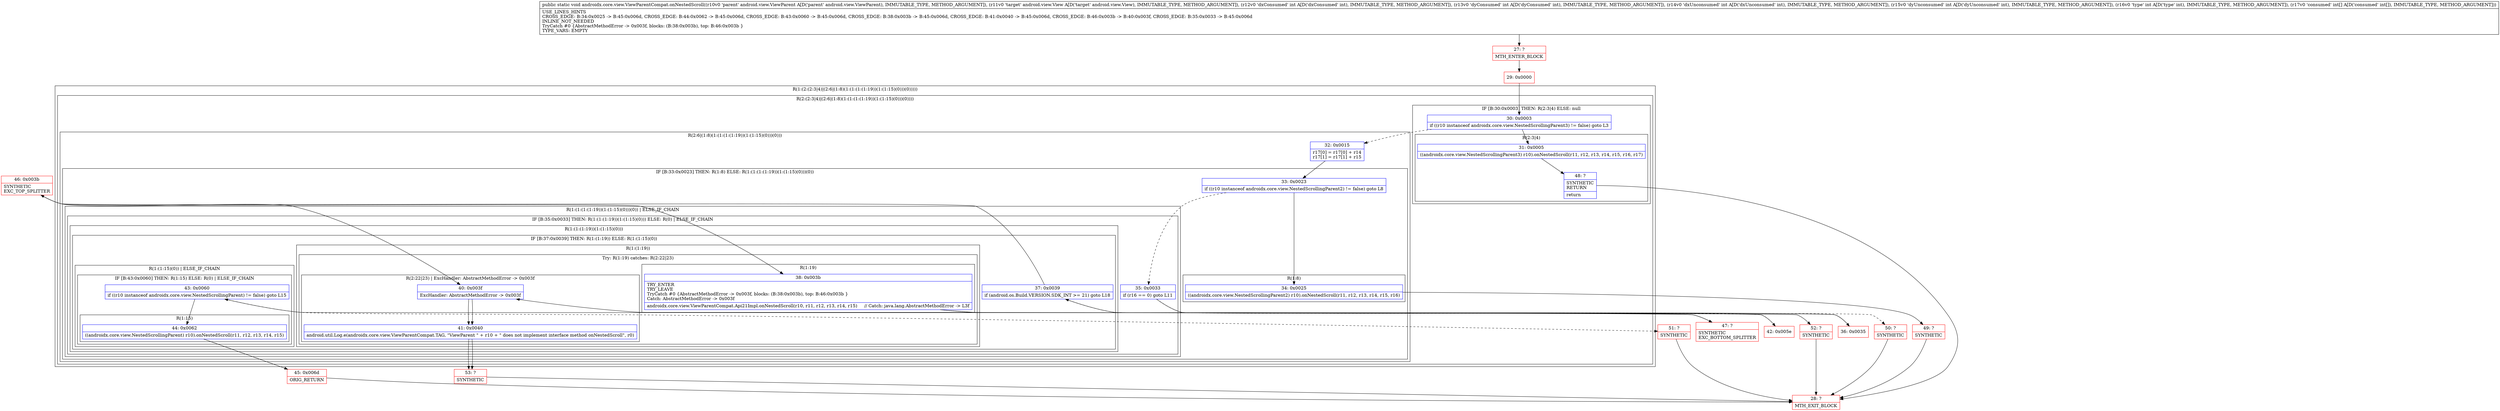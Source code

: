 digraph "CFG forandroidx.core.view.ViewParentCompat.onNestedScroll(Landroid\/view\/ViewParent;Landroid\/view\/View;IIIII[I)V" {
subgraph cluster_Region_252193962 {
label = "R(1:(2:(2:3|4)|(2:6|(1:8)(1:(1:(1:(1:19))(1:(1:15)(0)))(0)))))";
node [shape=record,color=blue];
subgraph cluster_Region_1328841882 {
label = "R(2:(2:3|4)|(2:6|(1:8)(1:(1:(1:(1:19))(1:(1:15)(0)))(0))))";
node [shape=record,color=blue];
subgraph cluster_IfRegion_1378568882 {
label = "IF [B:30:0x0003] THEN: R(2:3|4) ELSE: null";
node [shape=record,color=blue];
Node_30 [shape=record,label="{30\:\ 0x0003|if ((r10 instanceof androidx.core.view.NestedScrollingParent3) != false) goto L3\l}"];
subgraph cluster_Region_610508101 {
label = "R(2:3|4)";
node [shape=record,color=blue];
Node_31 [shape=record,label="{31\:\ 0x0005|((androidx.core.view.NestedScrollingParent3) r10).onNestedScroll(r11, r12, r13, r14, r15, r16, r17)\l}"];
Node_48 [shape=record,label="{48\:\ ?|SYNTHETIC\lRETURN\l|return\l}"];
}
}
subgraph cluster_Region_1791002655 {
label = "R(2:6|(1:8)(1:(1:(1:(1:19))(1:(1:15)(0)))(0)))";
node [shape=record,color=blue];
Node_32 [shape=record,label="{32\:\ 0x0015|r17[0] = r17[0] + r14\lr17[1] = r17[1] + r15\l}"];
subgraph cluster_IfRegion_29086089 {
label = "IF [B:33:0x0023] THEN: R(1:8) ELSE: R(1:(1:(1:(1:19))(1:(1:15)(0)))(0))";
node [shape=record,color=blue];
Node_33 [shape=record,label="{33\:\ 0x0023|if ((r10 instanceof androidx.core.view.NestedScrollingParent2) != false) goto L8\l}"];
subgraph cluster_Region_156067286 {
label = "R(1:8)";
node [shape=record,color=blue];
Node_34 [shape=record,label="{34\:\ 0x0025|((androidx.core.view.NestedScrollingParent2) r10).onNestedScroll(r11, r12, r13, r14, r15, r16)\l}"];
}
subgraph cluster_Region_838621199 {
label = "R(1:(1:(1:(1:19))(1:(1:15)(0)))(0)) | ELSE_IF_CHAIN\l";
node [shape=record,color=blue];
subgraph cluster_IfRegion_1603448415 {
label = "IF [B:35:0x0033] THEN: R(1:(1:(1:19))(1:(1:15)(0))) ELSE: R(0) | ELSE_IF_CHAIN\l";
node [shape=record,color=blue];
Node_35 [shape=record,label="{35\:\ 0x0033|if (r16 == 0) goto L11\l}"];
subgraph cluster_Region_16391101 {
label = "R(1:(1:(1:19))(1:(1:15)(0)))";
node [shape=record,color=blue];
subgraph cluster_IfRegion_1660665249 {
label = "IF [B:37:0x0039] THEN: R(1:(1:19)) ELSE: R(1:(1:15)(0))";
node [shape=record,color=blue];
Node_37 [shape=record,label="{37\:\ 0x0039|if (android.os.Build.VERSION.SDK_INT \>= 21) goto L18\l}"];
subgraph cluster_Region_823442897 {
label = "R(1:(1:19))";
node [shape=record,color=blue];
subgraph cluster_TryCatchRegion_2076052986 {
label = "Try: R(1:19) catches: R(2:22|23)";
node [shape=record,color=blue];
subgraph cluster_Region_734648003 {
label = "R(1:19)";
node [shape=record,color=blue];
Node_38 [shape=record,label="{38\:\ 0x003b|TRY_ENTER\lTRY_LEAVE\lTryCatch #0 \{AbstractMethodError \-\> 0x003f, blocks: (B:38:0x003b), top: B:46:0x003b \}\lCatch: AbstractMethodError \-\> 0x003f\l|androidx.core.view.ViewParentCompat.Api21Impl.onNestedScroll(r10, r11, r12, r13, r14, r15)     \/\/ Catch: java.lang.AbstractMethodError \-\> L3f\l}"];
}
subgraph cluster_Region_350253230 {
label = "R(2:22|23) | ExcHandler: AbstractMethodError \-\> 0x003f\l";
node [shape=record,color=blue];
Node_40 [shape=record,label="{40\:\ 0x003f|ExcHandler: AbstractMethodError \-\> 0x003f\l}"];
Node_41 [shape=record,label="{41\:\ 0x0040|android.util.Log.e(androidx.core.view.ViewParentCompat.TAG, \"ViewParent \" + r10 + \" does not implement interface method onNestedScroll\", r0)\l}"];
}
}
}
subgraph cluster_Region_9354710 {
label = "R(1:(1:15)(0)) | ELSE_IF_CHAIN\l";
node [shape=record,color=blue];
subgraph cluster_IfRegion_198484448 {
label = "IF [B:43:0x0060] THEN: R(1:15) ELSE: R(0) | ELSE_IF_CHAIN\l";
node [shape=record,color=blue];
Node_43 [shape=record,label="{43\:\ 0x0060|if ((r10 instanceof androidx.core.view.NestedScrollingParent) != false) goto L15\l}"];
subgraph cluster_Region_1858998679 {
label = "R(1:15)";
node [shape=record,color=blue];
Node_44 [shape=record,label="{44\:\ 0x0062|((androidx.core.view.NestedScrollingParent) r10).onNestedScroll(r11, r12, r13, r14, r15)\l}"];
}
subgraph cluster_Region_2042395104 {
label = "R(0)";
node [shape=record,color=blue];
}
}
}
}
}
subgraph cluster_Region_204020492 {
label = "R(0)";
node [shape=record,color=blue];
}
}
}
}
}
}
}
subgraph cluster_Region_350253230 {
label = "R(2:22|23) | ExcHandler: AbstractMethodError \-\> 0x003f\l";
node [shape=record,color=blue];
Node_40 [shape=record,label="{40\:\ 0x003f|ExcHandler: AbstractMethodError \-\> 0x003f\l}"];
Node_41 [shape=record,label="{41\:\ 0x0040|android.util.Log.e(androidx.core.view.ViewParentCompat.TAG, \"ViewParent \" + r10 + \" does not implement interface method onNestedScroll\", r0)\l}"];
}
Node_27 [shape=record,color=red,label="{27\:\ ?|MTH_ENTER_BLOCK\l}"];
Node_29 [shape=record,color=red,label="{29\:\ 0x0000}"];
Node_28 [shape=record,color=red,label="{28\:\ ?|MTH_EXIT_BLOCK\l}"];
Node_49 [shape=record,color=red,label="{49\:\ ?|SYNTHETIC\l}"];
Node_36 [shape=record,color=red,label="{36\:\ 0x0035}"];
Node_42 [shape=record,color=red,label="{42\:\ 0x005e}"];
Node_45 [shape=record,color=red,label="{45\:\ 0x006d|ORIG_RETURN\l}"];
Node_51 [shape=record,color=red,label="{51\:\ ?|SYNTHETIC\l}"];
Node_46 [shape=record,color=red,label="{46\:\ 0x003b|SYNTHETIC\lEXC_TOP_SPLITTER\l}"];
Node_47 [shape=record,color=red,label="{47\:\ ?|SYNTHETIC\lEXC_BOTTOM_SPLITTER\l}"];
Node_52 [shape=record,color=red,label="{52\:\ ?|SYNTHETIC\l}"];
Node_53 [shape=record,color=red,label="{53\:\ ?|SYNTHETIC\l}"];
Node_50 [shape=record,color=red,label="{50\:\ ?|SYNTHETIC\l}"];
MethodNode[shape=record,label="{public static void androidx.core.view.ViewParentCompat.onNestedScroll((r10v0 'parent' android.view.ViewParent A[D('parent' android.view.ViewParent), IMMUTABLE_TYPE, METHOD_ARGUMENT]), (r11v0 'target' android.view.View A[D('target' android.view.View), IMMUTABLE_TYPE, METHOD_ARGUMENT]), (r12v0 'dxConsumed' int A[D('dxConsumed' int), IMMUTABLE_TYPE, METHOD_ARGUMENT]), (r13v0 'dyConsumed' int A[D('dyConsumed' int), IMMUTABLE_TYPE, METHOD_ARGUMENT]), (r14v0 'dxUnconsumed' int A[D('dxUnconsumed' int), IMMUTABLE_TYPE, METHOD_ARGUMENT]), (r15v0 'dyUnconsumed' int A[D('dyUnconsumed' int), IMMUTABLE_TYPE, METHOD_ARGUMENT]), (r16v0 'type' int A[D('type' int), IMMUTABLE_TYPE, METHOD_ARGUMENT]), (r17v0 'consumed' int[] A[D('consumed' int[]), IMMUTABLE_TYPE, METHOD_ARGUMENT]))  | USE_LINES_HINTS\lCROSS_EDGE: B:34:0x0025 \-\> B:45:0x006d, CROSS_EDGE: B:44:0x0062 \-\> B:45:0x006d, CROSS_EDGE: B:43:0x0060 \-\> B:45:0x006d, CROSS_EDGE: B:38:0x003b \-\> B:45:0x006d, CROSS_EDGE: B:41:0x0040 \-\> B:45:0x006d, CROSS_EDGE: B:46:0x003b \-\> B:40:0x003f, CROSS_EDGE: B:35:0x0033 \-\> B:45:0x006d\lINLINE_NOT_NEEDED\lTryCatch #0 \{AbstractMethodError \-\> 0x003f, blocks: (B:38:0x003b), top: B:46:0x003b \}\lTYPE_VARS: EMPTY\l}"];
MethodNode -> Node_27;Node_30 -> Node_31;
Node_30 -> Node_32[style=dashed];
Node_31 -> Node_48;
Node_48 -> Node_28;
Node_32 -> Node_33;
Node_33 -> Node_34;
Node_33 -> Node_35[style=dashed];
Node_34 -> Node_49;
Node_35 -> Node_36;
Node_35 -> Node_50[style=dashed];
Node_37 -> Node_42[style=dashed];
Node_37 -> Node_46;
Node_38 -> Node_47;
Node_38 -> Node_52;
Node_40 -> Node_41;
Node_41 -> Node_53;
Node_43 -> Node_44;
Node_43 -> Node_51[style=dashed];
Node_44 -> Node_45;
Node_40 -> Node_41;
Node_41 -> Node_53;
Node_27 -> Node_29;
Node_29 -> Node_30;
Node_49 -> Node_28;
Node_36 -> Node_37;
Node_42 -> Node_43;
Node_45 -> Node_28;
Node_51 -> Node_28;
Node_46 -> Node_38;
Node_46 -> Node_40;
Node_47 -> Node_40;
Node_52 -> Node_28;
Node_53 -> Node_28;
Node_50 -> Node_28;
}

